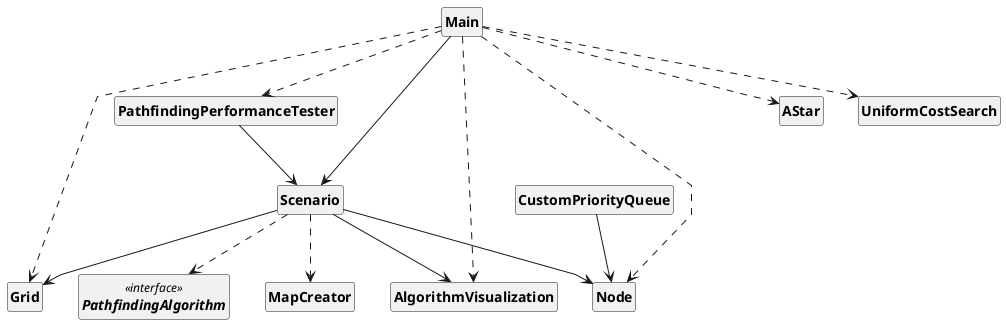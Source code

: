 @startuml
skinparam classAttributeIconSize 0
skinparam ClassFontStyle bold
skinparam linetype polyline

  class Main
  class Scenario
  class MapCreator 
  class Grid
  class Node
  class AStar
  class AlgorithmVisualization
  class UniformCostSearch
  interface PathfindingAlgorithm <<interface>>
  class PathfindingPerformanceTester

Main --> Scenario
Main ..> AlgorithmVisualization
Main ..> AStar
Main ..> Grid
Main ..> Node
Main ..> UniformCostSearch
Main ..> PathfindingPerformanceTester

Scenario --> AlgorithmVisualization
Scenario --> Grid
Scenario ..> MapCreator
Scenario --> Node
Scenario ..> PathfindingAlgorithm

CustomPriorityQueue --> Node

PathfindingPerformanceTester --> Scenario

hide members
hide circles

@enduml